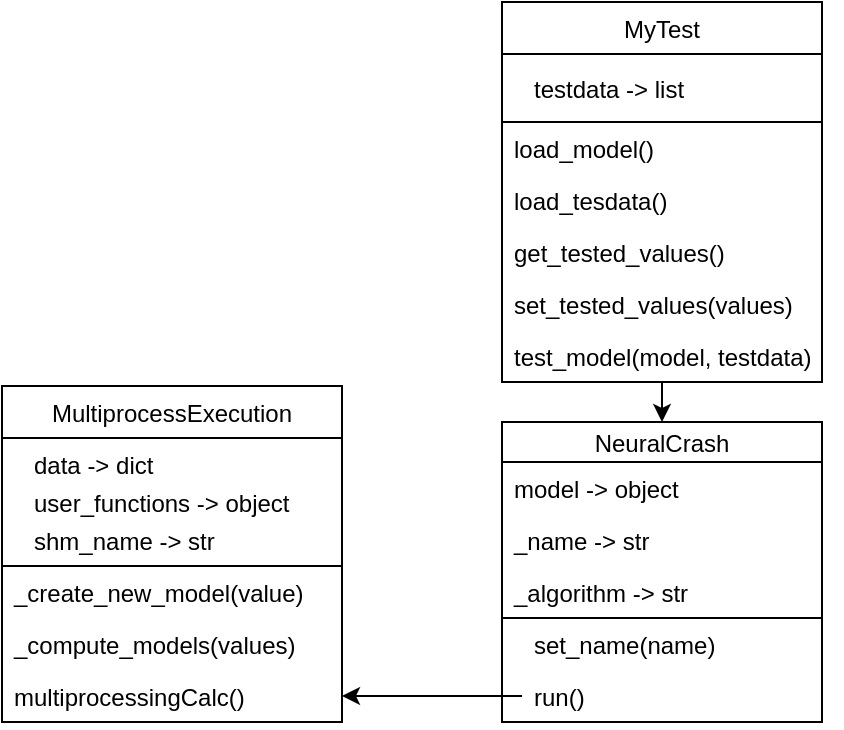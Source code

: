 <mxfile version="14.6.13" type="device"><diagram id="Q53AC3rtYfG6x1MSvCIU" name="Страница 1"><mxGraphModel dx="926" dy="594" grid="1" gridSize="10" guides="1" tooltips="1" connect="1" arrows="1" fold="1" page="1" pageScale="1" pageWidth="827" pageHeight="1169" math="0" shadow="0"><root><mxCell id="0"/><mxCell id="1" parent="0"/><mxCell id="wezB4-uRMio2YiZ1HBR0-1" value="NeuralCrash" style="swimlane;fontStyle=0;childLayout=stackLayout;horizontal=1;startSize=20;horizontalStack=0;resizeParent=1;resizeParentMax=0;resizeLast=0;collapsible=1;marginBottom=0;" vertex="1" parent="1"><mxGeometry x="330" y="240" width="160" height="150" as="geometry"/></mxCell><mxCell id="wezB4-uRMio2YiZ1HBR0-2" value="model -&gt; object" style="text;strokeColor=none;fillColor=none;align=left;verticalAlign=top;spacingLeft=4;spacingRight=4;overflow=hidden;rotatable=0;points=[[0,0.5],[1,0.5]];portConstraint=eastwest;" vertex="1" parent="wezB4-uRMio2YiZ1HBR0-1"><mxGeometry y="20" width="160" height="26" as="geometry"/></mxCell><mxCell id="wezB4-uRMio2YiZ1HBR0-3" value="_name -&gt; str" style="text;strokeColor=none;fillColor=none;align=left;verticalAlign=top;spacingLeft=4;spacingRight=4;overflow=hidden;rotatable=0;points=[[0,0.5],[1,0.5]];portConstraint=eastwest;" vertex="1" parent="wezB4-uRMio2YiZ1HBR0-1"><mxGeometry y="46" width="160" height="26" as="geometry"/></mxCell><mxCell id="wezB4-uRMio2YiZ1HBR0-4" value="_algorithm -&gt; str" style="text;strokeColor=none;fillColor=none;align=left;verticalAlign=top;spacingLeft=4;spacingRight=4;overflow=hidden;rotatable=0;points=[[0,0.5],[1,0.5]];portConstraint=eastwest;" vertex="1" parent="wezB4-uRMio2YiZ1HBR0-1"><mxGeometry y="72" width="160" height="26" as="geometry"/></mxCell><mxCell id="wezB4-uRMio2YiZ1HBR0-15" value="" style="swimlane;startSize=0;" vertex="1" parent="wezB4-uRMio2YiZ1HBR0-1"><mxGeometry y="98" width="160" height="52" as="geometry"/></mxCell><mxCell id="wezB4-uRMio2YiZ1HBR0-16" value="set_name(name)" style="text;strokeColor=none;fillColor=none;align=left;verticalAlign=top;spacingLeft=4;spacingRight=4;overflow=hidden;rotatable=0;points=[[0,0.5],[1,0.5]];portConstraint=eastwest;" vertex="1" parent="wezB4-uRMio2YiZ1HBR0-15"><mxGeometry x="10" width="160" height="26" as="geometry"/></mxCell><mxCell id="wezB4-uRMio2YiZ1HBR0-17" value="run()" style="text;strokeColor=none;fillColor=none;align=left;verticalAlign=top;spacingLeft=4;spacingRight=4;overflow=hidden;rotatable=0;points=[[0,0.5],[1,0.5]];portConstraint=eastwest;" vertex="1" parent="wezB4-uRMio2YiZ1HBR0-15"><mxGeometry x="10" y="26" width="160" height="26" as="geometry"/></mxCell><mxCell id="wezB4-uRMio2YiZ1HBR0-27" style="edgeStyle=orthogonalEdgeStyle;rounded=0;orthogonalLoop=1;jettySize=auto;html=1;exitX=0.5;exitY=1;exitDx=0;exitDy=0;entryX=0.5;entryY=0;entryDx=0;entryDy=0;" edge="1" parent="1" source="wezB4-uRMio2YiZ1HBR0-6" target="wezB4-uRMio2YiZ1HBR0-1"><mxGeometry relative="1" as="geometry"/></mxCell><mxCell id="wezB4-uRMio2YiZ1HBR0-6" value="MyTest" style="swimlane;fontStyle=0;childLayout=stackLayout;horizontal=1;startSize=26;horizontalStack=0;resizeParent=1;resizeParentMax=0;resizeLast=0;collapsible=1;marginBottom=0;swimlaneLine=1;" vertex="1" parent="1"><mxGeometry x="330" y="30" width="160" height="190" as="geometry"><mxRectangle x="330" y="30" width="70" height="26" as="alternateBounds"/></mxGeometry></mxCell><mxCell id="wezB4-uRMio2YiZ1HBR0-10" value="" style="swimlane;startSize=0;" vertex="1" parent="wezB4-uRMio2YiZ1HBR0-6"><mxGeometry y="26" width="160" height="34" as="geometry"/></mxCell><mxCell id="wezB4-uRMio2YiZ1HBR0-7" value="testdata -&gt; list" style="text;strokeColor=none;fillColor=none;align=left;verticalAlign=top;spacingLeft=4;spacingRight=4;overflow=hidden;rotatable=0;points=[[0,0.5],[1,0.5]];portConstraint=eastwest;" vertex="1" parent="wezB4-uRMio2YiZ1HBR0-10"><mxGeometry x="10" y="4" width="140" height="26" as="geometry"/></mxCell><mxCell id="wezB4-uRMio2YiZ1HBR0-8" value="load_model()" style="text;strokeColor=none;fillColor=none;align=left;verticalAlign=top;spacingLeft=4;spacingRight=4;overflow=hidden;rotatable=0;points=[[0,0.5],[1,0.5]];portConstraint=eastwest;" vertex="1" parent="wezB4-uRMio2YiZ1HBR0-6"><mxGeometry y="60" width="160" height="26" as="geometry"/></mxCell><mxCell id="wezB4-uRMio2YiZ1HBR0-11" value="load_tesdata()" style="text;strokeColor=none;fillColor=none;align=left;verticalAlign=top;spacingLeft=4;spacingRight=4;overflow=hidden;rotatable=0;points=[[0,0.5],[1,0.5]];portConstraint=eastwest;" vertex="1" parent="wezB4-uRMio2YiZ1HBR0-6"><mxGeometry y="86" width="160" height="26" as="geometry"/></mxCell><mxCell id="wezB4-uRMio2YiZ1HBR0-12" value="get_tested_values()" style="text;strokeColor=none;fillColor=none;align=left;verticalAlign=top;spacingLeft=4;spacingRight=4;overflow=hidden;rotatable=0;points=[[0,0.5],[1,0.5]];portConstraint=eastwest;" vertex="1" parent="wezB4-uRMio2YiZ1HBR0-6"><mxGeometry y="112" width="160" height="26" as="geometry"/></mxCell><mxCell id="wezB4-uRMio2YiZ1HBR0-13" value="set_tested_values(values)" style="text;strokeColor=none;fillColor=none;align=left;verticalAlign=top;spacingLeft=4;spacingRight=4;overflow=hidden;rotatable=0;points=[[0,0.5],[1,0.5]];portConstraint=eastwest;" vertex="1" parent="wezB4-uRMio2YiZ1HBR0-6"><mxGeometry y="138" width="160" height="26" as="geometry"/></mxCell><mxCell id="wezB4-uRMio2YiZ1HBR0-9" value="test_model(model, testdata)" style="text;strokeColor=none;fillColor=none;align=left;verticalAlign=top;spacingLeft=4;spacingRight=4;overflow=hidden;rotatable=0;points=[[0,0.5],[1,0.5]];portConstraint=eastwest;" vertex="1" parent="wezB4-uRMio2YiZ1HBR0-6"><mxGeometry y="164" width="160" height="26" as="geometry"/></mxCell><mxCell id="wezB4-uRMio2YiZ1HBR0-18" value="MultiprocessExecution" style="swimlane;fontStyle=0;childLayout=stackLayout;horizontal=1;startSize=26;horizontalStack=0;resizeParent=1;resizeParentMax=0;resizeLast=0;collapsible=1;marginBottom=0;strokeColor=#000000;fillColor=#ffffff;" vertex="1" parent="1"><mxGeometry x="80" y="222" width="170" height="168" as="geometry"/></mxCell><mxCell id="wezB4-uRMio2YiZ1HBR0-22" value="" style="swimlane;startSize=0;strokeColor=#000000;fillColor=#ffffff;" vertex="1" parent="wezB4-uRMio2YiZ1HBR0-18"><mxGeometry y="26" width="170" height="64" as="geometry"/></mxCell><mxCell id="wezB4-uRMio2YiZ1HBR0-23" value="data -&gt; dict" style="text;strokeColor=none;fillColor=none;align=left;verticalAlign=top;spacingLeft=4;spacingRight=4;overflow=hidden;rotatable=0;points=[[0,0.5],[1,0.5]];portConstraint=eastwest;" vertex="1" parent="wezB4-uRMio2YiZ1HBR0-22"><mxGeometry x="10" width="160" height="26" as="geometry"/></mxCell><mxCell id="wezB4-uRMio2YiZ1HBR0-24" value="user_functions -&gt; object" style="text;strokeColor=none;fillColor=none;align=left;verticalAlign=top;spacingLeft=4;spacingRight=4;overflow=hidden;rotatable=0;points=[[0,0.5],[1,0.5]];portConstraint=eastwest;" vertex="1" parent="wezB4-uRMio2YiZ1HBR0-22"><mxGeometry x="10" y="19" width="160" height="26" as="geometry"/></mxCell><mxCell id="wezB4-uRMio2YiZ1HBR0-25" value="shm_name -&gt; str" style="text;strokeColor=none;fillColor=none;align=left;verticalAlign=top;spacingLeft=4;spacingRight=4;overflow=hidden;rotatable=0;points=[[0,0.5],[1,0.5]];portConstraint=eastwest;" vertex="1" parent="wezB4-uRMio2YiZ1HBR0-22"><mxGeometry x="10" y="38" width="160" height="26" as="geometry"/></mxCell><mxCell id="wezB4-uRMio2YiZ1HBR0-19" value="_create_new_model(value)" style="text;strokeColor=none;fillColor=none;align=left;verticalAlign=top;spacingLeft=4;spacingRight=4;overflow=hidden;rotatable=0;points=[[0,0.5],[1,0.5]];portConstraint=eastwest;" vertex="1" parent="wezB4-uRMio2YiZ1HBR0-18"><mxGeometry y="90" width="170" height="26" as="geometry"/></mxCell><mxCell id="wezB4-uRMio2YiZ1HBR0-20" value="_compute_models(values)" style="text;strokeColor=none;fillColor=none;align=left;verticalAlign=top;spacingLeft=4;spacingRight=4;overflow=hidden;rotatable=0;points=[[0,0.5],[1,0.5]];portConstraint=eastwest;" vertex="1" parent="wezB4-uRMio2YiZ1HBR0-18"><mxGeometry y="116" width="170" height="26" as="geometry"/></mxCell><mxCell id="wezB4-uRMio2YiZ1HBR0-21" value="multiprocessingCalc()" style="text;strokeColor=none;fillColor=none;align=left;verticalAlign=top;spacingLeft=4;spacingRight=4;overflow=hidden;rotatable=0;points=[[0,0.5],[1,0.5]];portConstraint=eastwest;" vertex="1" parent="wezB4-uRMio2YiZ1HBR0-18"><mxGeometry y="142" width="170" height="26" as="geometry"/></mxCell><mxCell id="wezB4-uRMio2YiZ1HBR0-28" style="edgeStyle=orthogonalEdgeStyle;rounded=0;orthogonalLoop=1;jettySize=auto;html=1;exitX=0;exitY=0.5;exitDx=0;exitDy=0;" edge="1" parent="1" source="wezB4-uRMio2YiZ1HBR0-17" target="wezB4-uRMio2YiZ1HBR0-21"><mxGeometry relative="1" as="geometry"/></mxCell></root></mxGraphModel></diagram></mxfile>